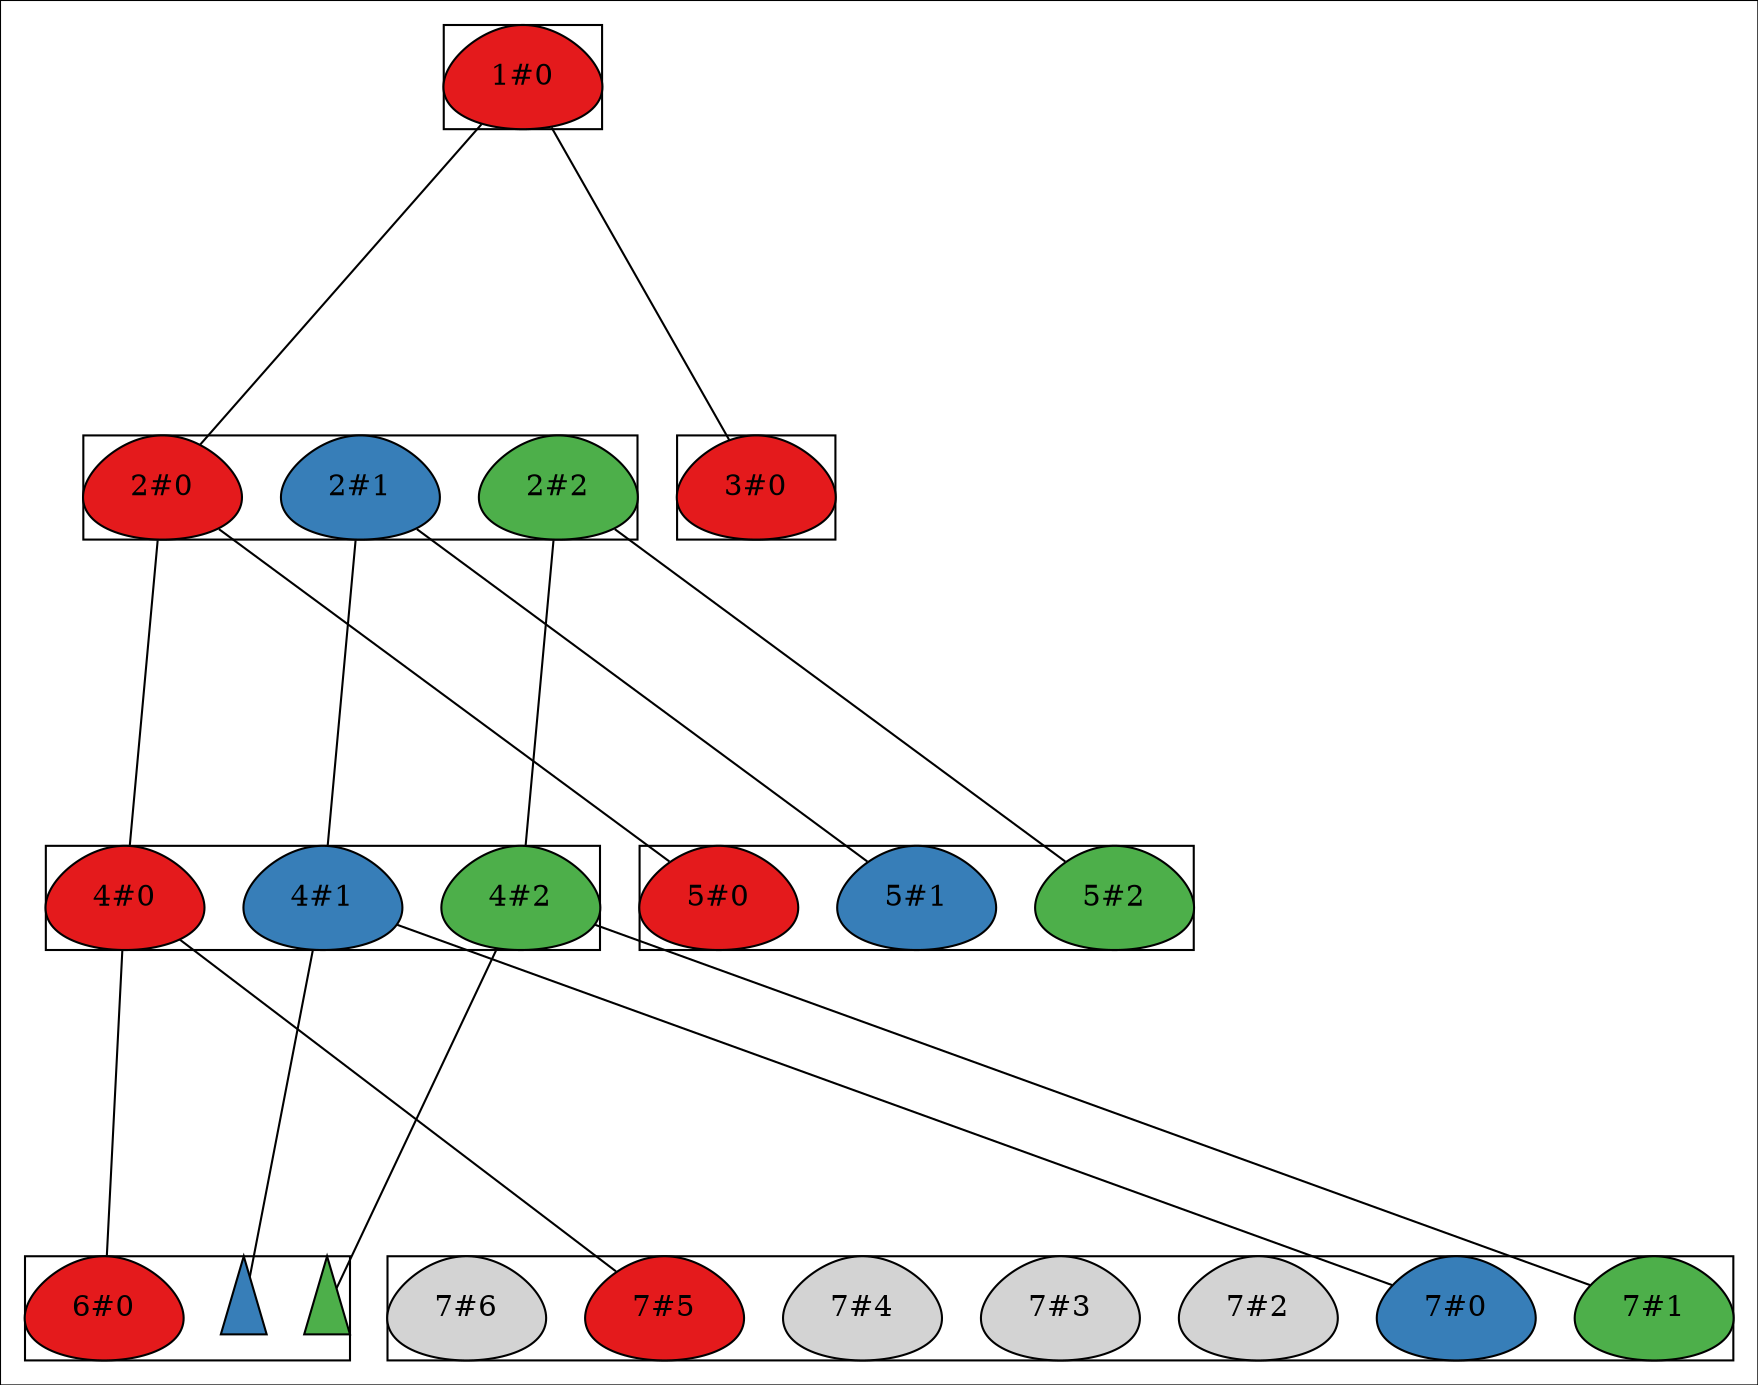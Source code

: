 strict digraph G {
colorscheme=set13;
directed=True;
margin="0.0";
newrank=True;
outputorder=edgesfirst;
rankdir=TB;
splines=False;
"1#0" [colorscheme=set13, fillcolor=1, height="0.7", label="1#0", shape=egg, style=filled, width=1];
subgraph cluster_1 {
label="";
rank=same;
"1#0";
}

"2#0" [colorscheme=set13, fillcolor=1, height="0.7", label="2#0", shape=egg, style=filled, width=1];
"2#1" [colorscheme=set13, fillcolor=2, height="0.7", label="2#1", shape=egg, style=filled, width=1];
"2#2" [colorscheme=set13, fillcolor=3, height="0.7", label="2#2", shape=egg, style=filled, width=1];
subgraph cluster_2 {
label="";
rank=same;
"2#0";
"2#1";
"2#2";
}

"3#0" [colorscheme=set13, fillcolor=1, height="0.7", label="3#0", shape=egg, style=filled, width=1];
subgraph cluster_3 {
label="";
rank=sink;
"3#0";
}

"4#0" [colorscheme=set13, fillcolor=1, height="0.7", label="4#0", shape=egg, style=filled, width=1];
"4#1" [colorscheme=set13, fillcolor=2, height="0.7", label="4#1", shape=egg, style=filled, width=1];
"4#2" [colorscheme=set13, fillcolor=3, height="0.7", label="4#2", shape=egg, style=filled, width=1];
subgraph cluster_4 {
label="";
rank=same;
"4#0";
"4#1";
"4#2";
}

"5#0" [colorscheme=set13, fillcolor=1, height="0.7", label="5#0", shape=egg, style=filled, width=1];
"5#1" [colorscheme=set13, fillcolor=2, height="0.7", label="5#1", shape=egg, style=filled, width=1];
"5#2" [colorscheme=set13, fillcolor=3, height="0.7", label="5#2", shape=egg, style=filled, width=1];
subgraph cluster_5 {
label="";
rank=sink;
"5#0";
"5#1";
"5#2";
}

"6#0" [colorscheme=set13, fillcolor=1, height="0.7", label="6#0", shape=egg, style=filled, width=1];
"6#0_death" [colorscheme=set13, fillcolor=2, height="0.7", label="", shape=triangle, style=filled, width="0.3"];
"6#1_death" [colorscheme=set13, fillcolor=3, height="0.7", label="", shape=triangle, style=filled, width="0.3"];
subgraph cluster_6 {
label="";
rank=sink;
"6#0";
"6#0_death";
"6#1_death";
}

"7#0" [colorscheme=set13, fillcolor=2, height="0.7", label="7#0", shape=egg, style=filled, width=1];
"7#1" [colorscheme=set13, fillcolor=3, height="0.7", label="7#1", shape=egg, style=filled, width=1];
"7#2" [height="0.7", label="7#2", shape=egg, style=filled, width=1];
"7#3" [height="0.7", label="7#3", shape=egg, style=filled, width=1];
"7#4" [height="0.7", label="7#4", shape=egg, style=filled, width=1];
"7#5" [colorscheme=set13, fillcolor=1, height="0.7", label="7#5", shape=egg, style=filled, width=1];
"7#6" [height="0.7", label="7#6", shape=egg, style=filled, width=1];
subgraph cluster_7 {
label="";
rank=sink;
"7#0";
"7#1";
"7#2";
"7#3";
"7#4";
"7#5";
"7#6";
}

"1#0" -> "2#0"  [dir=none, minlen=4, weight=1];
"1#0" -> "3#0"  [dir=none, minlen=4, weight=1];
"2#0" -> "4#0"  [dir=none, minlen=4, weight=1];
"2#0" -> "5#0"  [dir=none, minlen=4, weight=1];
"2#1" -> "4#1"  [dir=none, minlen=4, weight=1];
"2#1" -> "5#1"  [dir=none, minlen=4, weight=1];
"2#2" -> "4#2"  [dir=none, minlen=4, weight=1];
"2#2" -> "5#2"  [dir=none, minlen=4, weight=1];
"4#0" -> "6#0"  [dir=none, minlen=4, weight=1];
"4#0" -> "7#5"  [dir=none, minlen=4, weight=1];
"4#1" -> "7#0"  [dir=none, minlen=4, weight=1];
"4#1" -> "6#0_death"  [dir=none, minlen=4, weight=1];
"4#2" -> "7#1"  [dir=none, minlen=4, weight=1];
"4#2" -> "6#1_death"  [dir=none, minlen=4, weight=1];
}
